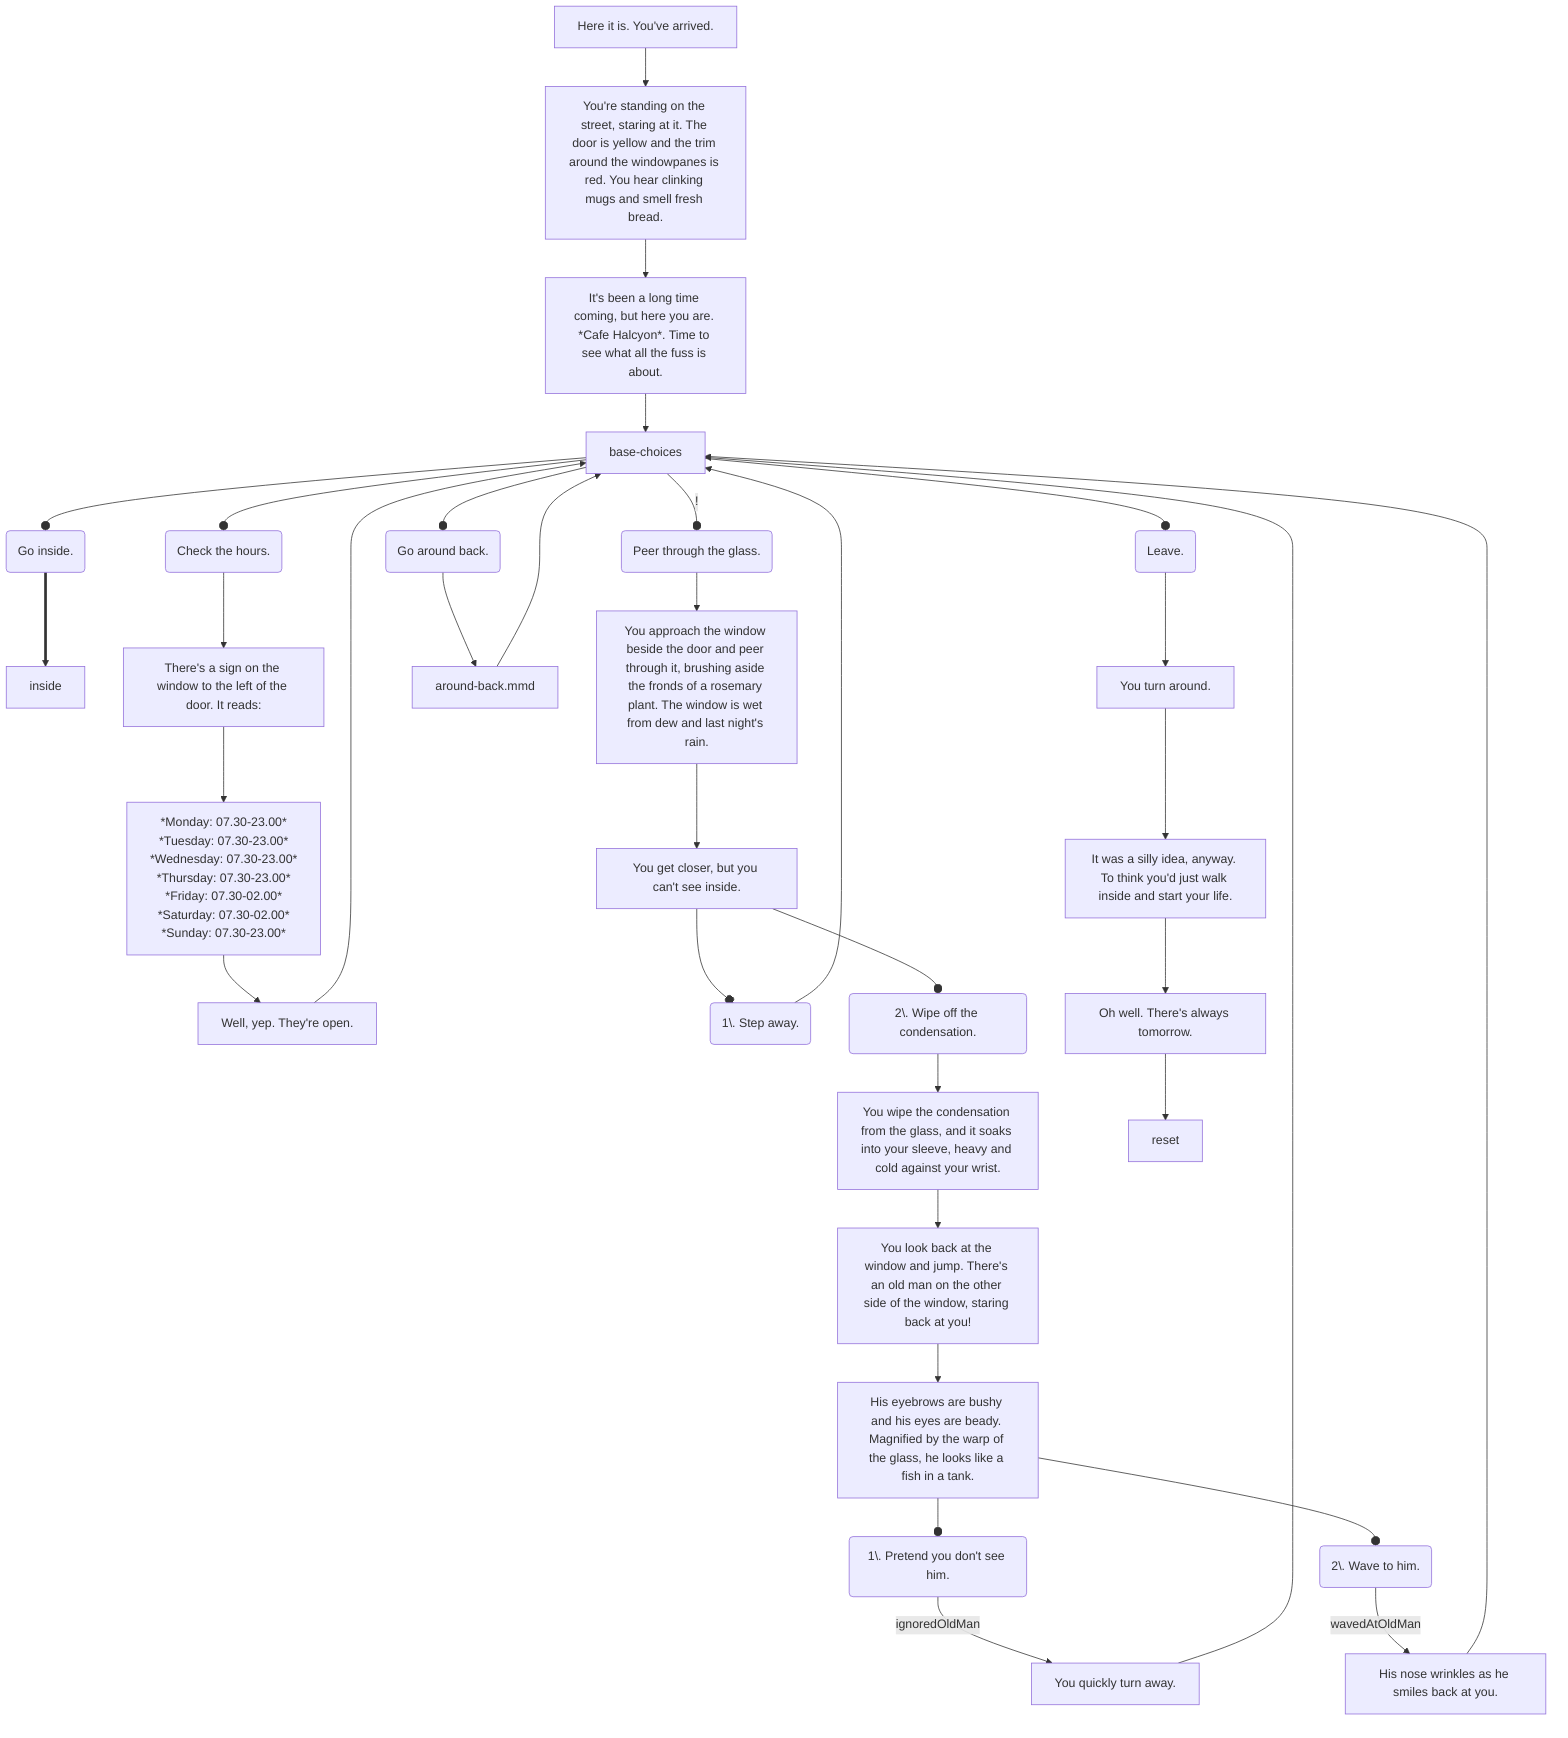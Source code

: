 flowchart TD
    i[Here it is. You've arrived.]
    --> ii[You're standing on the street, staring at it. The door is yellow and the trim around the windowpanes is red. You hear clinking mugs and smell fresh bread.]
    --> iii[It's been a long time coming, but here you are. *Cafe Halcyon*. Time to see what all the fuss is about.]
    iii --> base-choices
    
    %% hub
    base-choices --o go-inside(Go inside.) ==> inside
    base-choices --o check-hours(Check the hours.)
    base-choices -- ! --o peer-through-glass(Peer through the glass.)
    base-choices --o go-around-back(Go around back.)
    base-choices --o leave(Leave.)

    %% 
    %% hours
    %% 

    check-hours 
    --> check-hours-i[There's a sign on the window to the left of the door. It reads:] 
    --> check-hours-ii-mon[
        *Monday: 07.30-23.00*
        *Tuesday: 07.30-23.00*
        *Wednesday: 07.30-23.00*
        *Thursday: 07.30-23.00*
        *Friday: 07.30-02.00*
        *Saturday: 07.30-02.00*
        *Sunday: 07.30-23.00*
    ]
    --> check-hours-iii[Well, yep. They're open.]
    --> base-choices

    %% 
    %% peer through glass
    %% 

    peer-through-glass --> peer-through-glass-i[You approach the window beside the door and peer through it, brushing aside the fronds of a rosemary plant. The window is wet from dew and last night's rain.]
    --> peer-through-glass-ii[You get closer, but you can't see inside.]

    %% don't wipe glass
    peer-through-glass-ii 
    --o peer-through-glass-ii-i(1\. Step away.)
    --> base-choices

    %% surprise! old man
    peer-through-glass-ii --o peer-through-glass-ii-ii(2\. Wipe off the condensation.) 
    --> peer-through-glass-iii[You wipe the condensation from the glass, and it soaks into your sleeve, heavy and cold against your wrist.]
    --> peer-through-glass-iv[You look back at the window and jump. There's an old man on the other side of the window, staring back at you!]
    --> peer-through-glass-v[His eyebrows are bushy and his eyes are beady. Magnified by the warp of the glass, he looks like a fish in a tank.]

    %% ignore him
    peer-through-glass-v --o peer-through-glass-v-i(1\. Pretend you don't see him.) 
    -- ignoredOldMan --> peer-through-glass-v-i-i[You quickly turn away.] 
    --> base-choices

    %% wave at him
    peer-through-glass-v --o peer-through-glass-v-ii(2\. Wave to him.) 
    -- wavedAtOldMan --> peer-through-glass-v-ii-i[His nose wrinkles as he smiles back at you.] 
    --> base-choices

    %% 
    %% go around back
    %% 

    go-around-back --> around-back[around-back.mmd] --> base-choices
    
    %% 
    %% leave
    %% 

    leave --> leave-i[You turn around.]
    --> leave-ii[It was a silly idea, anyway. To think you'd just walk inside and start your life.]
    --> leave-iii[Oh well. There's always tomorrow.]
    --> reset